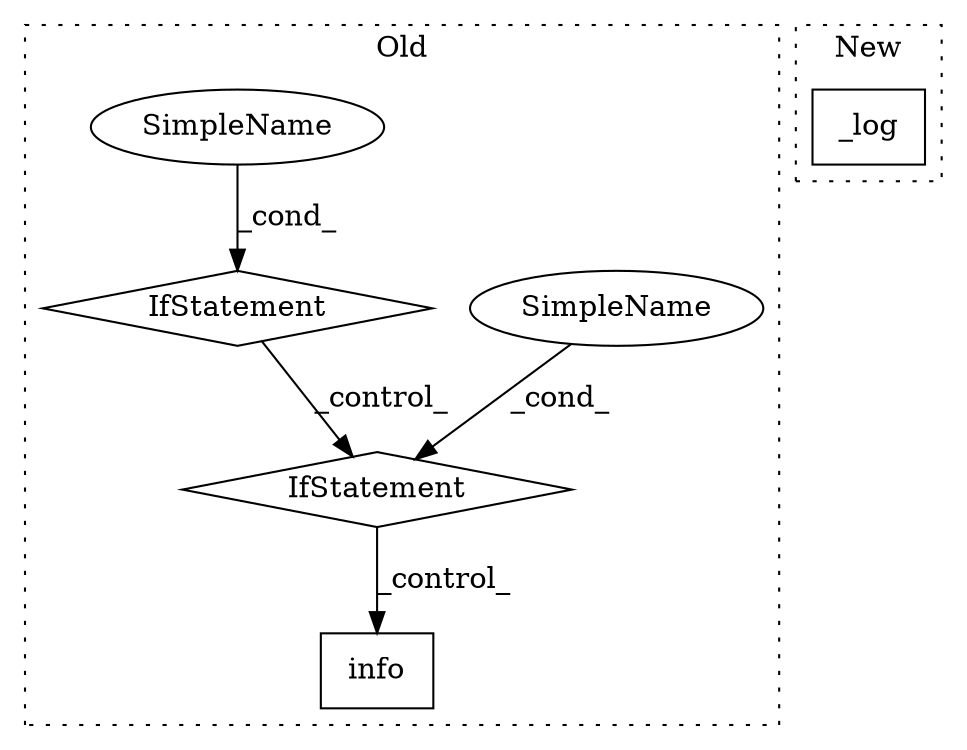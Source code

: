 digraph G {
subgraph cluster0 {
1 [label="IfStatement" a="25" s="893,909" l="4,2" shape="diamond"];
3 [label="info" a="32" s="929,938" l="5,1" shape="box"];
4 [label="IfStatement" a="25" s="848,857" l="4,2" shape="diamond"];
5 [label="SimpleName" a="42" s="897" l="12" shape="ellipse"];
6 [label="SimpleName" a="42" s="" l="" shape="ellipse"];
label = "Old";
style="dotted";
}
subgraph cluster1 {
2 [label="_log" a="32" s="571,611" l="5,1" shape="box"];
label = "New";
style="dotted";
}
1 -> 3 [label="_control_"];
4 -> 1 [label="_control_"];
5 -> 1 [label="_cond_"];
6 -> 4 [label="_cond_"];
}